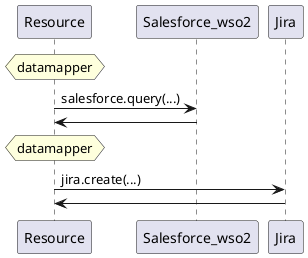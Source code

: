 @startuml

hnote over Resource : datamapper

Resource->Salesforce_wso2:salesforce.query(...)
Resource<-Salesforce_wso2
hnote over Resource : datamapper

Resource->Jira:jira.create(...)
Resource<-Jira








@endum